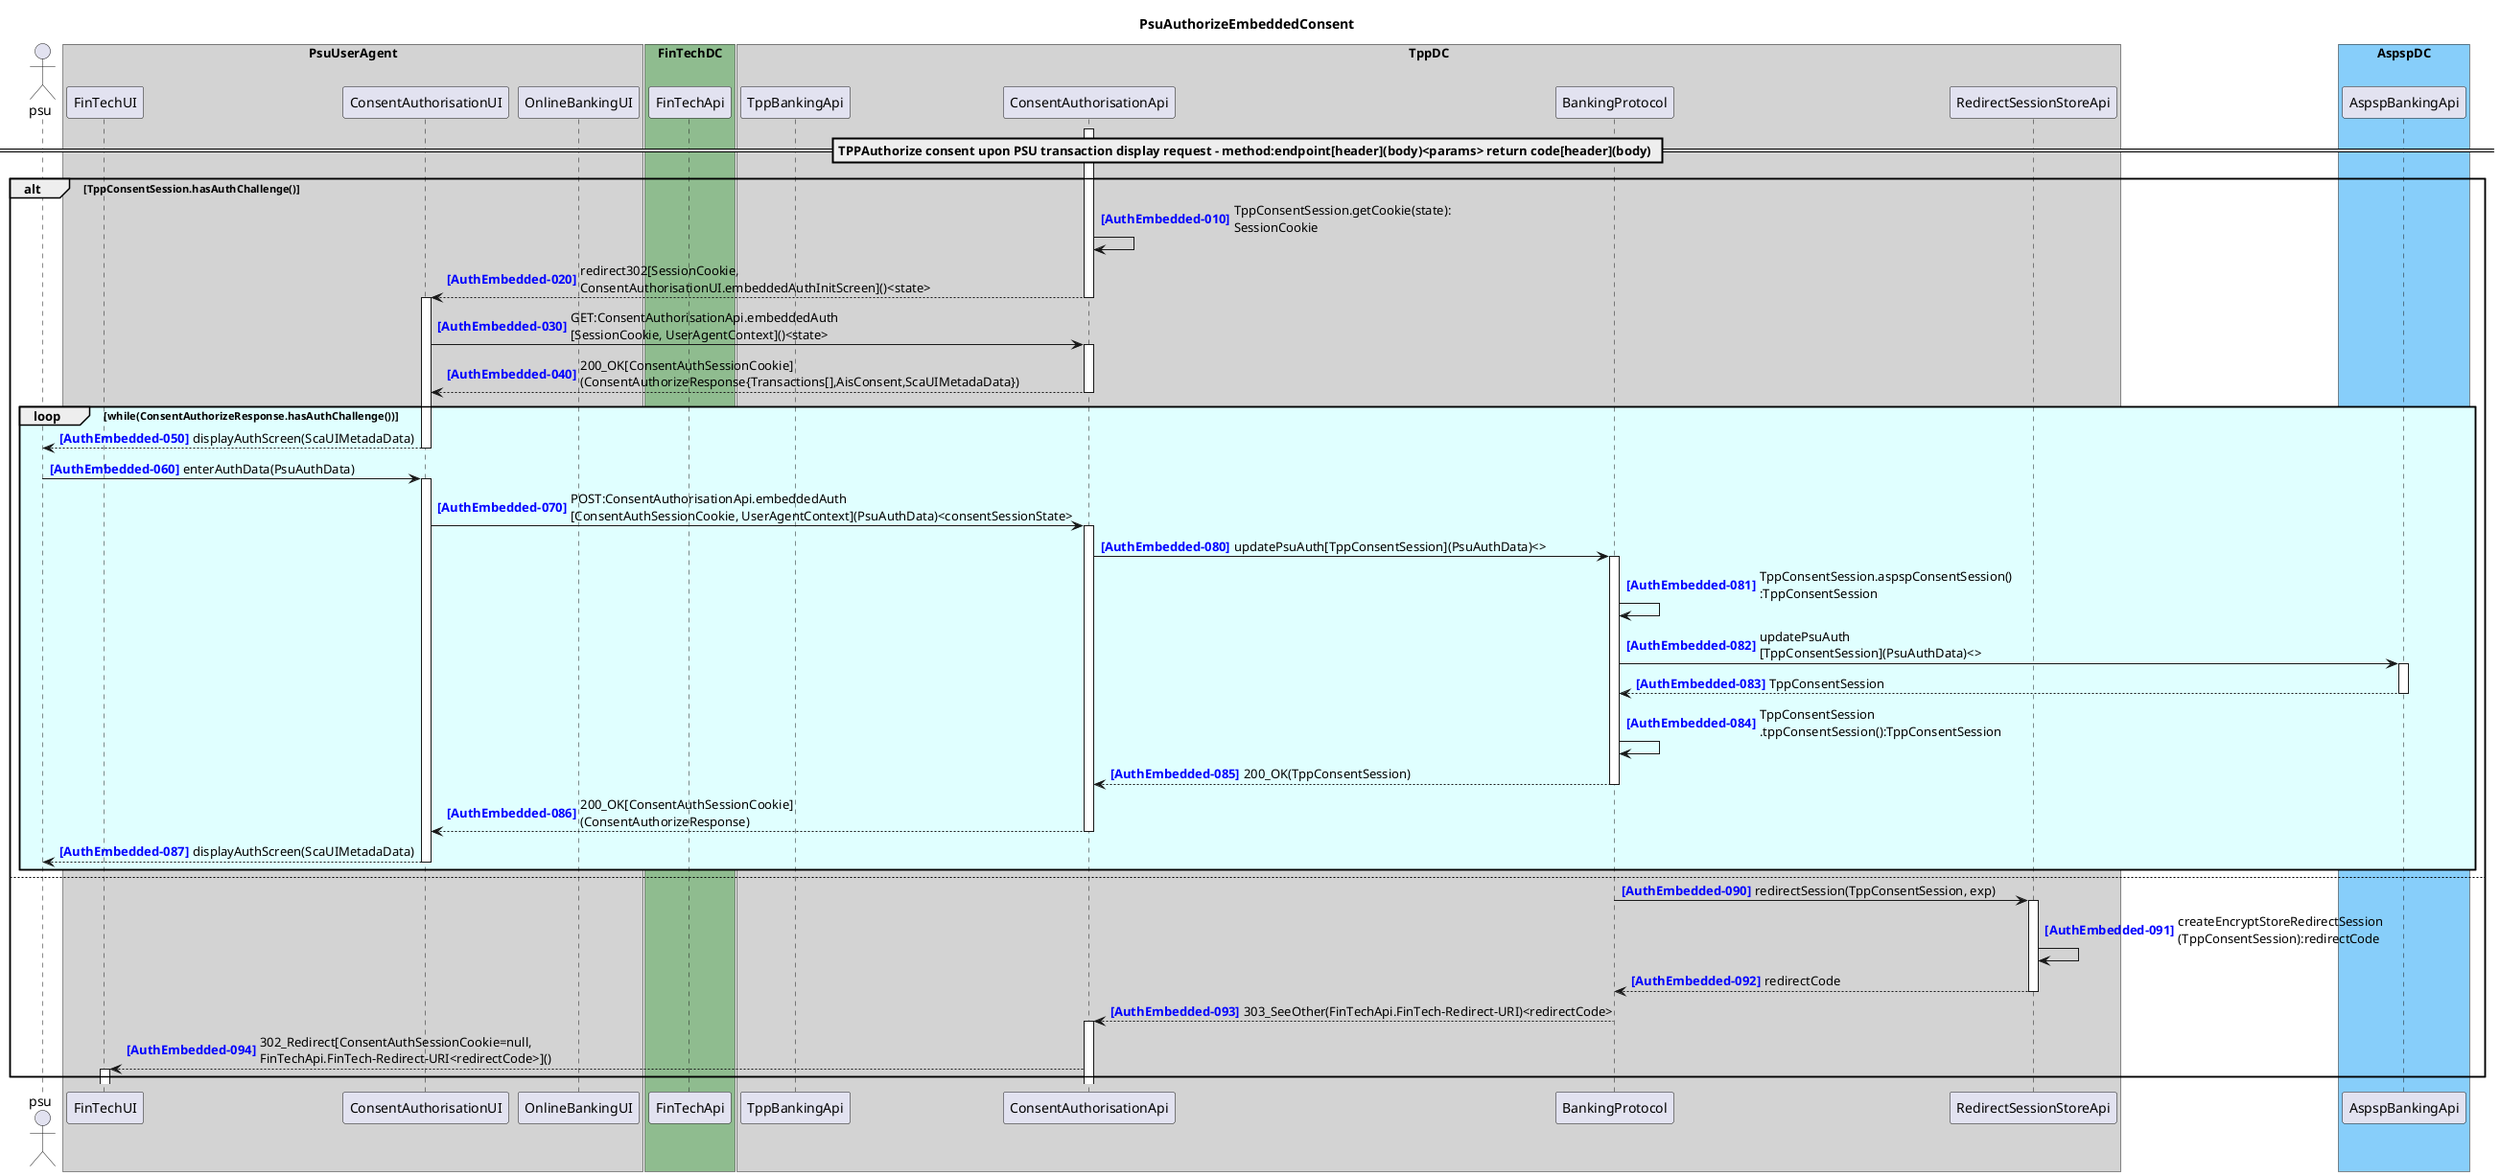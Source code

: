 @startuml
title PsuAuthorizeEmbeddedConsent
autonumber 10 10 "<b><color blue>[AuthEmbedded-000]</color></b>"
actor psu

box "PsuUserAgent" #LightGray
    participant "FinTechUI" as FinTechUI
    participant "ConsentAuthorisationUI" as ConsentAuthorisationUI
    participant "OnlineBankingUI" as OnlineBankingUI
end box
box "FinTechDC" #DarkSeaGreen
    participant "FinTechApi" as FinTechApi
end box
box "TppDC" #LightGray
    participant "TppBankingApi" as TppBankingApi
    'participant "TppBankSearchApi" as TppBankSearchApi
    participant "ConsentAuthorisationApi" as ConsentAuthorisationApi

    participant "BankingProtocol" as BankingProtocol
    participant "RedirectSessionStoreApi" as RedirectSessionStoreApi
end box
box "AspspDC" #LightSkyBlue
	participant "AspspBankingApi" as AspspBankingApi
    'participant "OnlineBankingApi" as OnlineBankingApi
end box
== TPPAuthorize consent upon PSU transaction display request - method:endpoint[header](body)<params> return code[header](body) ==
activate ConsentAuthorisationApi
alt TppConsentSession.hasAuthChallenge()
ConsentAuthorisationApi -> ConsentAuthorisationApi : TppConsentSession.getCookie(state):\nSessionCookie
ConsentAuthorisationApi --> ConsentAuthorisationUI : redirect302[SessionCookie,\nConsentAuthorisationUI.embeddedAuthInitScreen]()<state>
deactivate ConsentAuthorisationApi
activate ConsentAuthorisationUI
ConsentAuthorisationUI -> ConsentAuthorisationApi ++ : GET:ConsentAuthorisationApi.embeddedAuth\n[SessionCookie, UserAgentContext]()<state>
return 200_OK[ConsentAuthSessionCookie]\n(ConsentAuthorizeResponse{Transactions[],AisConsent,ScaUIMetadaData})
loop #LightCyan while(ConsentAuthorizeResponse.hasAuthChallenge())
    ConsentAuthorisationUI --> psu : displayAuthScreen(ScaUIMetadaData)
    deactivate ConsentAuthorisationUI
    psu -> ConsentAuthorisationUI ++ : enterAuthData(PsuAuthData)
    ConsentAuthorisationUI -> ConsentAuthorisationApi ++ : POST:ConsentAuthorisationApi.embeddedAuth\n[ConsentAuthSessionCookie, UserAgentContext](PsuAuthData)<consentSessionState>
    autonumber 80 1 "<b><color blue>[AuthEmbedded-000]</color></b>"
    ConsentAuthorisationApi -> BankingProtocol ++ : updatePsuAuth[TppConsentSession](PsuAuthData)<>
    BankingProtocol -> BankingProtocol : TppConsentSession.aspspConsentSession()\n:TppConsentSession
    BankingProtocol -> AspspBankingApi ++ : updatePsuAuth\n[TppConsentSession](PsuAuthData)<>
    return TppConsentSession
    BankingProtocol -> BankingProtocol : TppConsentSession\n.tppConsentSession():TppConsentSession
    return 200_OK(TppConsentSession)
    return 200_OK[ConsentAuthSessionCookie]\n(ConsentAuthorizeResponse)
    return displayAuthScreen(ScaUIMetadaData)
end
else
autonumber 90 1 "<b><color blue>[AuthEmbedded-000]</color></b>"
activate BankingProtocol
BankingProtocol -> RedirectSessionStoreApi ++ : redirectSession(TppConsentSession, exp)
RedirectSessionStoreApi -> RedirectSessionStoreApi : createEncryptStoreRedirectSession\n(TppConsentSession):redirectCode
return redirectCode
BankingProtocol --> ConsentAuthorisationApi ++ : 303_SeeOther(FinTechApi.FinTech-Redirect-URI)<redirectCode>
ConsentAuthorisationApi --> FinTechUI ++ : 302_Redirect[ConsentAuthSessionCookie=null,\nFinTechApi.FinTech-Redirect-URI<redirectCode>]()
end
@enduml
